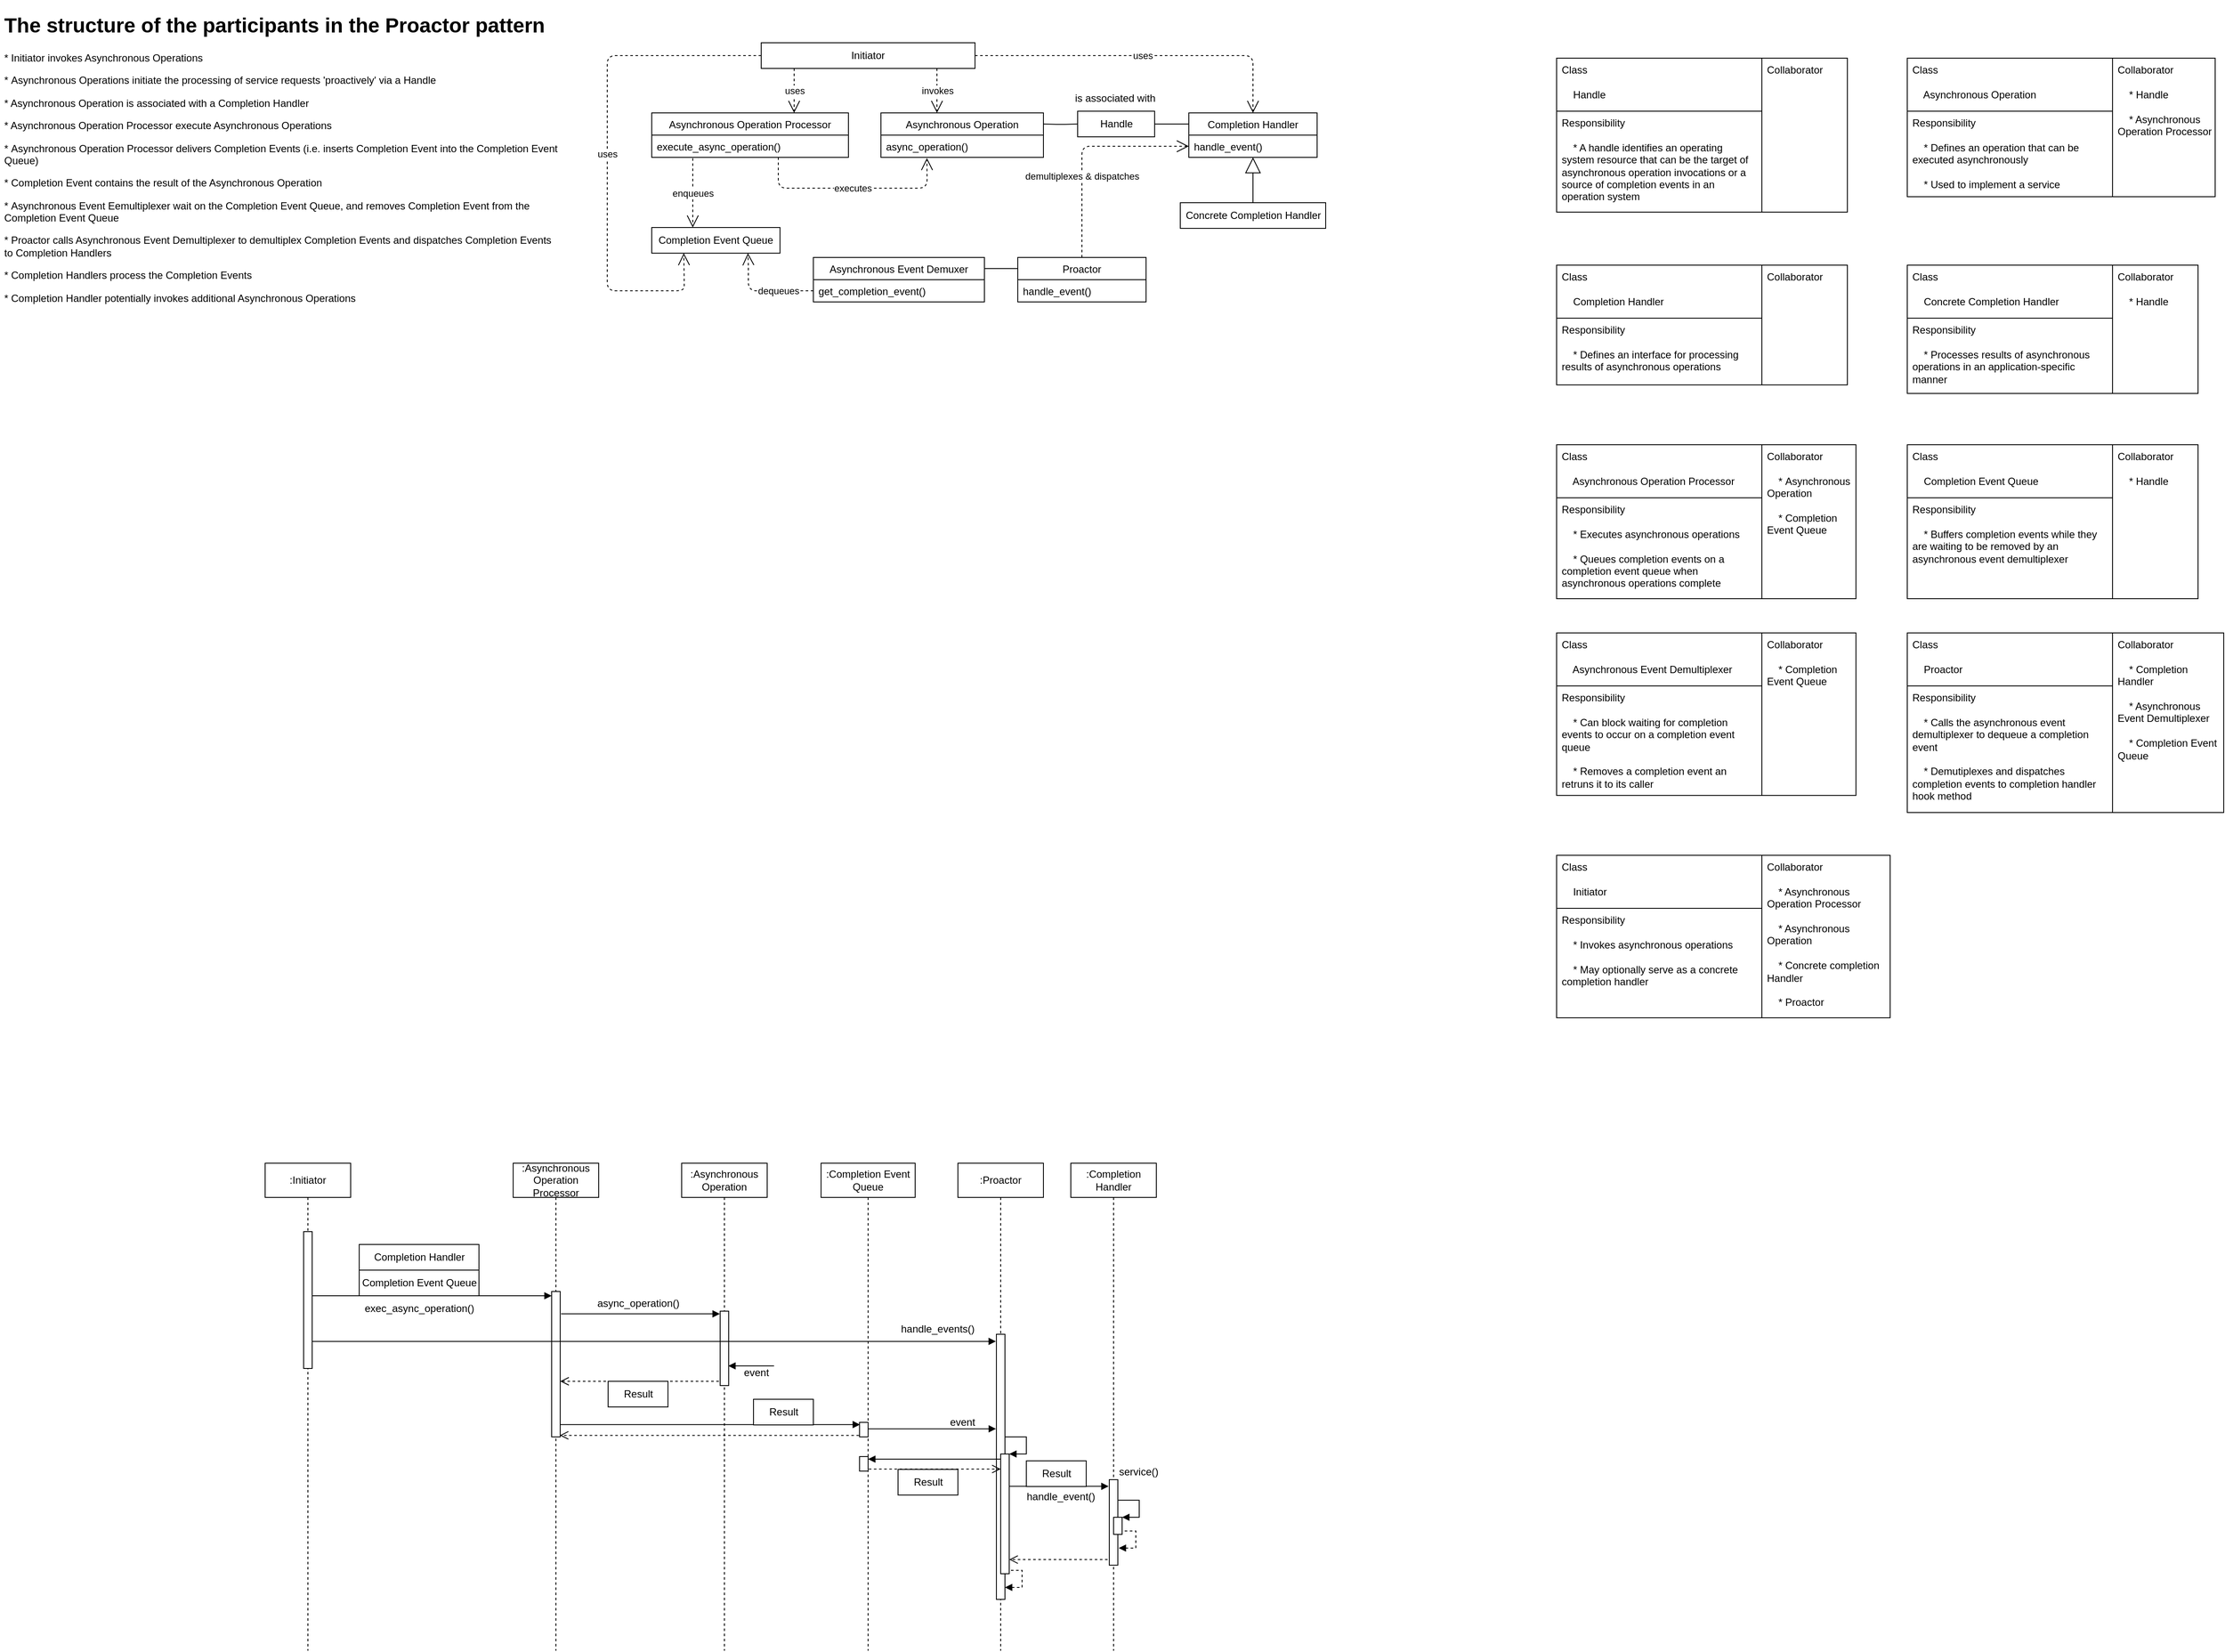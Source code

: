 <mxfile>
    <diagram id="3gRXEbeZebtQ5nvocdyO" name="Page-1">
        <mxGraphModel dx="1955" dy="1015" grid="1" gridSize="10" guides="1" tooltips="1" connect="1" arrows="1" fold="1" page="0" pageScale="1" pageWidth="827" pageHeight="1169" math="0" shadow="0">
            <root>
                <mxCell id="0"/>
                <mxCell id="1" parent="0"/>
                <mxCell id="128" value="" style="edgeStyle=orthogonalEdgeStyle;html=1;align=left;spacingLeft=2;endArrow=block;rounded=0;entryX=1;entryY=0;dashed=1" edge="1" parent="1">
                    <mxGeometry relative="1" as="geometry">
                        <mxPoint x="773" y="1510" as="sourcePoint"/>
                        <Array as="points">
                            <mxPoint x="798" y="1510"/>
                        </Array>
                        <mxPoint x="778" y="1530" as="targetPoint"/>
                    </mxGeometry>
                </mxCell>
                <mxCell id="123" value="" style="edgeStyle=orthogonalEdgeStyle;html=1;align=left;spacingLeft=2;endArrow=block;rounded=0;entryX=1;entryY=0;dashed=1" edge="1" parent="1">
                    <mxGeometry relative="1" as="geometry">
                        <mxPoint x="640" y="1556" as="sourcePoint"/>
                        <Array as="points">
                            <mxPoint x="665" y="1556"/>
                        </Array>
                        <mxPoint x="645" y="1576" as="targetPoint"/>
                    </mxGeometry>
                </mxCell>
                <mxCell id="110" value="" style="html=1;verticalAlign=bottom;endArrow=block;exitX=1.32;exitY=0.447;exitDx=0;exitDy=0;exitPerimeter=0;" edge="1" parent="1">
                    <mxGeometry width="80" relative="1" as="geometry">
                        <mxPoint x="483.2" y="1390.599" as="sourcePoint"/>
                        <mxPoint x="634.5" y="1390.599" as="targetPoint"/>
                    </mxGeometry>
                </mxCell>
                <mxCell id="103" value="" style="html=1;verticalAlign=bottom;endArrow=open;dashed=1;endSize=8;exitX=0.04;exitY=0.66;exitDx=0;exitDy=0;exitPerimeter=0;" edge="1" parent="1">
                    <mxGeometry relative="1" as="geometry">
                        <mxPoint x="480.4" y="1398.2" as="sourcePoint"/>
                        <mxPoint x="124.5" y="1398.2" as="targetPoint"/>
                    </mxGeometry>
                </mxCell>
                <mxCell id="101" value="" style="html=1;verticalAlign=bottom;endArrow=block;exitX=1;exitY=0.959;exitDx=0;exitDy=0;exitPerimeter=0;" edge="1" parent="1">
                    <mxGeometry width="80" relative="1" as="geometry">
                        <mxPoint x="121" y="1385.62" as="sourcePoint"/>
                        <mxPoint x="475.5" y="1385.62" as="targetPoint"/>
                    </mxGeometry>
                </mxCell>
                <mxCell id="98" value="" style="html=1;verticalAlign=bottom;endArrow=open;dashed=1;endSize=8;" edge="1" parent="1">
                    <mxGeometry relative="1" as="geometry">
                        <mxPoint x="316.5" y="1335" as="sourcePoint"/>
                        <mxPoint x="125" y="1335" as="targetPoint"/>
                    </mxGeometry>
                </mxCell>
                <mxCell id="90" value="" style="html=1;verticalAlign=bottom;endArrow=block;" edge="1" parent="1">
                    <mxGeometry x="-0.086" y="-25" width="80" relative="1" as="geometry">
                        <mxPoint x="-170" y="1235" as="sourcePoint"/>
                        <mxPoint x="115" y="1235" as="targetPoint"/>
                        <mxPoint as="offset"/>
                    </mxGeometry>
                </mxCell>
                <mxCell id="2" value="Class&lt;br&gt;&lt;br&gt;&amp;nbsp; &amp;nbsp; Handle" style="html=1;align=left;verticalAlign=top;spacingLeft=4;spacingRight=4;" parent="1" vertex="1">
                    <mxGeometry x="1290" y="-212" width="240" height="62" as="geometry"/>
                </mxCell>
                <mxCell id="3" value="Responsibility&lt;br&gt;&lt;br&gt;&amp;nbsp; &amp;nbsp; * A handle identifies an operating&amp;nbsp;&lt;br&gt;system resource that can be the target of&amp;nbsp;&lt;br&gt;asynchronous operation invocations or a&amp;nbsp;&lt;br&gt;source of completion events in an&amp;nbsp;&lt;br&gt;operation system" style="html=1;align=left;verticalAlign=top;spacingLeft=4;spacingRight=4;" parent="1" vertex="1">
                    <mxGeometry x="1290" y="-150" width="240" height="118" as="geometry"/>
                </mxCell>
                <mxCell id="4" value="Collaborator" style="html=1;align=left;verticalAlign=top;spacingLeft=4;spacingRight=4;" parent="1" vertex="1">
                    <mxGeometry x="1530" y="-212" width="100" height="180" as="geometry"/>
                </mxCell>
                <mxCell id="5" value="Initiator" style="rounded=0;whiteSpace=wrap;html=1;" parent="1" vertex="1">
                    <mxGeometry x="360" y="-230" width="250" height="30" as="geometry"/>
                </mxCell>
                <mxCell id="14" value="Asynchronous Operation Processor" style="swimlane;fontStyle=0;childLayout=stackLayout;horizontal=1;startSize=26;fillColor=none;horizontalStack=0;resizeParent=1;resizeParentMax=0;resizeLast=0;collapsible=1;marginBottom=0;" parent="1" vertex="1">
                    <mxGeometry x="232" y="-148" width="230" height="52" as="geometry">
                        <mxRectangle x="90" y="200" width="70" height="26" as="alternateBounds"/>
                    </mxGeometry>
                </mxCell>
                <mxCell id="15" value="execute_async_operation()" style="text;strokeColor=none;fillColor=none;align=left;verticalAlign=top;spacingLeft=4;spacingRight=4;overflow=hidden;rotatable=0;points=[[0,0.5],[1,0.5]];portConstraint=eastwest;" parent="14" vertex="1">
                    <mxGeometry y="26" width="230" height="26" as="geometry"/>
                </mxCell>
                <mxCell id="18" value="Asynchronous Operation" style="swimlane;fontStyle=0;childLayout=stackLayout;horizontal=1;startSize=26;fillColor=none;horizontalStack=0;resizeParent=1;resizeParentMax=0;resizeLast=0;collapsible=1;marginBottom=0;" parent="1" vertex="1">
                    <mxGeometry x="500" y="-148" width="190" height="52" as="geometry">
                        <mxRectangle x="90" y="200" width="70" height="26" as="alternateBounds"/>
                    </mxGeometry>
                </mxCell>
                <mxCell id="19" value="async_operation()" style="text;strokeColor=none;fillColor=none;align=left;verticalAlign=top;spacingLeft=4;spacingRight=4;overflow=hidden;rotatable=0;points=[[0,0.5],[1,0.5]];portConstraint=eastwest;" parent="18" vertex="1">
                    <mxGeometry y="26" width="190" height="26" as="geometry"/>
                </mxCell>
                <mxCell id="21" value="uses" style="endArrow=open;endSize=12;dashed=1;html=1;exitX=0.25;exitY=1;exitDx=0;exitDy=0;entryX=0.75;entryY=0;entryDx=0;entryDy=0;" parent="1" edge="1">
                    <mxGeometry width="160" relative="1" as="geometry">
                        <mxPoint x="398.5" y="-200" as="sourcePoint"/>
                        <mxPoint x="398.5" y="-148" as="targetPoint"/>
                    </mxGeometry>
                </mxCell>
                <mxCell id="23" value="invokes" style="endArrow=open;endSize=12;dashed=1;html=1;exitX=0.25;exitY=1;exitDx=0;exitDy=0;entryX=0.75;entryY=0;entryDx=0;entryDy=0;" parent="1" edge="1">
                    <mxGeometry width="160" relative="1" as="geometry">
                        <mxPoint x="565.5" y="-200" as="sourcePoint"/>
                        <mxPoint x="565.5" y="-148" as="targetPoint"/>
                    </mxGeometry>
                </mxCell>
                <mxCell id="24" value="executes" style="endArrow=open;endSize=12;dashed=1;html=1;entryX=0.283;entryY=1.031;entryDx=0;entryDy=0;entryPerimeter=0;" parent="1" target="19" edge="1">
                    <mxGeometry width="160" relative="1" as="geometry">
                        <mxPoint x="380" y="-96" as="sourcePoint"/>
                        <mxPoint x="380" y="-6" as="targetPoint"/>
                        <Array as="points">
                            <mxPoint x="380" y="-60"/>
                            <mxPoint x="554" y="-60"/>
                        </Array>
                    </mxGeometry>
                </mxCell>
                <mxCell id="25" value="Completion Event Queue" style="rounded=0;whiteSpace=wrap;html=1;" parent="1" vertex="1">
                    <mxGeometry x="232" y="-14" width="150" height="30" as="geometry"/>
                </mxCell>
                <mxCell id="26" value="enqueues" style="endArrow=open;endSize=12;dashed=1;html=1;" parent="1" edge="1">
                    <mxGeometry width="160" relative="1" as="geometry">
                        <mxPoint x="280" y="-95" as="sourcePoint"/>
                        <mxPoint x="280" y="-14" as="targetPoint"/>
                    </mxGeometry>
                </mxCell>
                <mxCell id="27" value="uses" style="endArrow=open;endSize=12;dashed=1;html=1;exitX=0;exitY=0.5;exitDx=0;exitDy=0;entryX=0.25;entryY=1;entryDx=0;entryDy=0;" parent="1" source="5" target="25" edge="1">
                    <mxGeometry width="160" relative="1" as="geometry">
                        <mxPoint x="150" y="-270" as="sourcePoint"/>
                        <mxPoint x="150" y="-180" as="targetPoint"/>
                        <Array as="points">
                            <mxPoint x="180" y="-215"/>
                            <mxPoint x="180" y="60"/>
                            <mxPoint x="270" y="60"/>
                            <mxPoint x="270" y="50"/>
                        </Array>
                    </mxGeometry>
                </mxCell>
                <mxCell id="28" value="Asynchronous Event Demuxer" style="swimlane;fontStyle=0;childLayout=stackLayout;horizontal=1;startSize=26;fillColor=none;horizontalStack=0;resizeParent=1;resizeParentMax=0;resizeLast=0;collapsible=1;marginBottom=0;" parent="1" vertex="1">
                    <mxGeometry x="421" y="21" width="200" height="52" as="geometry">
                        <mxRectangle x="90" y="200" width="70" height="26" as="alternateBounds"/>
                    </mxGeometry>
                </mxCell>
                <mxCell id="29" value="get_completion_event()" style="text;strokeColor=none;fillColor=none;align=left;verticalAlign=top;spacingLeft=4;spacingRight=4;overflow=hidden;rotatable=0;points=[[0,0.5],[1,0.5]];portConstraint=eastwest;" parent="28" vertex="1">
                    <mxGeometry y="26" width="200" height="26" as="geometry"/>
                </mxCell>
                <mxCell id="30" value="dequeues" style="endArrow=open;endSize=12;dashed=1;html=1;exitX=0;exitY=0.5;exitDx=0;exitDy=0;entryX=0.75;entryY=1;entryDx=0;entryDy=0;" parent="1" source="29" target="25" edge="1">
                    <mxGeometry x="-0.317" width="160" relative="1" as="geometry">
                        <mxPoint x="380" y="30" as="sourcePoint"/>
                        <mxPoint x="380" y="120" as="targetPoint"/>
                        <Array as="points">
                            <mxPoint x="345" y="60"/>
                            <mxPoint x="345" y="40"/>
                            <mxPoint x="345" y="30"/>
                        </Array>
                        <mxPoint as="offset"/>
                    </mxGeometry>
                </mxCell>
                <mxCell id="31" value="Handle" style="html=1;" parent="1" vertex="1">
                    <mxGeometry x="730" y="-150" width="90" height="30" as="geometry"/>
                </mxCell>
                <mxCell id="34" value="" style="endArrow=none;html=1;edgeStyle=orthogonalEdgeStyle;entryX=0;entryY=0.5;entryDx=0;entryDy=0;" parent="1" target="31" edge="1">
                    <mxGeometry relative="1" as="geometry">
                        <mxPoint x="690" y="-135" as="sourcePoint"/>
                        <mxPoint x="580" y="-20" as="targetPoint"/>
                    </mxGeometry>
                </mxCell>
                <mxCell id="39" value="Completion Handler" style="swimlane;fontStyle=0;childLayout=stackLayout;horizontal=1;startSize=26;fillColor=none;horizontalStack=0;resizeParent=1;resizeParentMax=0;resizeLast=0;collapsible=1;marginBottom=0;" parent="1" vertex="1">
                    <mxGeometry x="860" y="-148" width="150" height="52" as="geometry">
                        <mxRectangle x="90" y="200" width="70" height="26" as="alternateBounds"/>
                    </mxGeometry>
                </mxCell>
                <mxCell id="40" value="handle_event()" style="text;strokeColor=none;fillColor=none;align=left;verticalAlign=top;spacingLeft=4;spacingRight=4;overflow=hidden;rotatable=0;points=[[0,0.5],[1,0.5]];portConstraint=eastwest;" parent="39" vertex="1">
                    <mxGeometry y="26" width="150" height="26" as="geometry"/>
                </mxCell>
                <mxCell id="41" value="" style="endArrow=none;html=1;edgeStyle=orthogonalEdgeStyle;entryX=0;entryY=0.25;entryDx=0;entryDy=0;exitX=1;exitY=0.5;exitDx=0;exitDy=0;" parent="1" source="31" target="39" edge="1">
                    <mxGeometry relative="1" as="geometry">
                        <mxPoint x="830" y="-135" as="sourcePoint"/>
                        <mxPoint x="750" y="-125" as="targetPoint"/>
                    </mxGeometry>
                </mxCell>
                <mxCell id="42" value="Concrete Completion Handler" style="html=1;" parent="1" vertex="1">
                    <mxGeometry x="850" y="-43" width="170" height="30" as="geometry"/>
                </mxCell>
                <mxCell id="43" value="Proactor" style="swimlane;fontStyle=0;childLayout=stackLayout;horizontal=1;startSize=26;fillColor=none;horizontalStack=0;resizeParent=1;resizeParentMax=0;resizeLast=0;collapsible=1;marginBottom=0;" parent="1" vertex="1">
                    <mxGeometry x="660" y="21" width="150" height="52" as="geometry">
                        <mxRectangle x="90" y="200" width="70" height="26" as="alternateBounds"/>
                    </mxGeometry>
                </mxCell>
                <mxCell id="44" value="handle_event()" style="text;strokeColor=none;fillColor=none;align=left;verticalAlign=top;spacingLeft=4;spacingRight=4;overflow=hidden;rotatable=0;points=[[0,0.5],[1,0.5]];portConstraint=eastwest;" parent="43" vertex="1">
                    <mxGeometry y="26" width="150" height="26" as="geometry"/>
                </mxCell>
                <mxCell id="45" value="" style="endArrow=none;html=1;edgeStyle=orthogonalEdgeStyle;exitX=1;exitY=0.25;exitDx=0;exitDy=0;" parent="1" source="28" edge="1">
                    <mxGeometry relative="1" as="geometry">
                        <mxPoint x="700" y="-125" as="sourcePoint"/>
                        <mxPoint x="660" y="34" as="targetPoint"/>
                    </mxGeometry>
                </mxCell>
                <mxCell id="47" value="is associated with" style="text;html=1;strokeColor=none;fillColor=none;align=center;verticalAlign=middle;whiteSpace=wrap;rounded=0;" parent="1" vertex="1">
                    <mxGeometry x="721" y="-175" width="106" height="20" as="geometry"/>
                </mxCell>
                <mxCell id="48" value="demultiplexes &amp;amp; dispatches" style="endArrow=open;endSize=12;dashed=1;html=1;entryX=0;entryY=0.5;entryDx=0;entryDy=0;exitX=0.5;exitY=0;exitDx=0;exitDy=0;" parent="1" source="43" target="40" edge="1">
                    <mxGeometry x="-0.253" width="160" relative="1" as="geometry">
                        <mxPoint x="734.5" y="-80" as="sourcePoint"/>
                        <mxPoint x="860" y="-123" as="targetPoint"/>
                        <Array as="points">
                            <mxPoint x="735" y="-109"/>
                        </Array>
                        <mxPoint as="offset"/>
                    </mxGeometry>
                </mxCell>
                <mxCell id="50" value="" style="endArrow=block;endSize=16;endFill=0;html=1;exitX=0.5;exitY=0;exitDx=0;exitDy=0;" parent="1" source="42" target="40" edge="1">
                    <mxGeometry x="-0.358" y="-45" width="160" relative="1" as="geometry">
                        <mxPoint x="920" y="60" as="sourcePoint"/>
                        <mxPoint x="1080" y="60" as="targetPoint"/>
                        <mxPoint as="offset"/>
                    </mxGeometry>
                </mxCell>
                <mxCell id="51" value="uses" style="endArrow=open;endSize=12;dashed=1;html=1;exitX=1;exitY=0.5;exitDx=0;exitDy=0;entryX=0.5;entryY=0;entryDx=0;entryDy=0;" parent="1" source="5" target="39" edge="1">
                    <mxGeometry width="160" relative="1" as="geometry">
                        <mxPoint x="150" y="-270" as="sourcePoint"/>
                        <mxPoint x="150" y="-180" as="targetPoint"/>
                        <Array as="points">
                            <mxPoint x="935" y="-215"/>
                        </Array>
                    </mxGeometry>
                </mxCell>
                <mxCell id="52" value="Class&lt;br&gt;&lt;br&gt;&amp;nbsp; &amp;nbsp; Asynchronous Operation" style="html=1;align=left;verticalAlign=top;spacingLeft=4;spacingRight=4;" parent="1" vertex="1">
                    <mxGeometry x="1700" y="-212" width="240" height="62" as="geometry"/>
                </mxCell>
                <mxCell id="53" value="Responsibility&lt;br&gt;&lt;br&gt;&amp;nbsp; &amp;nbsp; * Defines an operation that can be&amp;nbsp;&lt;br&gt;executed asynchronously&lt;br&gt;&lt;br&gt;&amp;nbsp; &amp;nbsp; * Used to implement a service" style="html=1;align=left;verticalAlign=top;spacingLeft=4;spacingRight=4;" parent="1" vertex="1">
                    <mxGeometry x="1700" y="-150" width="240" height="100" as="geometry"/>
                </mxCell>
                <mxCell id="54" value="Collaborator&lt;br&gt;&lt;br&gt;&amp;nbsp; &amp;nbsp; * Handle&lt;br&gt;&lt;br&gt;&amp;nbsp; &amp;nbsp; * Asynchronous&amp;nbsp;&lt;br&gt;Operation Processor" style="html=1;align=left;verticalAlign=top;spacingLeft=4;spacingRight=4;" parent="1" vertex="1">
                    <mxGeometry x="1940" y="-212" width="120" height="162" as="geometry"/>
                </mxCell>
                <mxCell id="55" value="Class&lt;br&gt;&lt;br&gt;&amp;nbsp; &amp;nbsp; Completion Handler" style="html=1;align=left;verticalAlign=top;spacingLeft=4;spacingRight=4;" parent="1" vertex="1">
                    <mxGeometry x="1290" y="30" width="240" height="62" as="geometry"/>
                </mxCell>
                <mxCell id="56" value="Responsibility&lt;br&gt;&lt;br&gt;&amp;nbsp; &amp;nbsp; * Defines an interface for processing&amp;nbsp;&lt;br&gt;results of asynchronous operations" style="html=1;align=left;verticalAlign=top;spacingLeft=4;spacingRight=4;" parent="1" vertex="1">
                    <mxGeometry x="1290" y="92" width="240" height="78" as="geometry"/>
                </mxCell>
                <mxCell id="57" value="Collaborator" style="html=1;align=left;verticalAlign=top;spacingLeft=4;spacingRight=4;" parent="1" vertex="1">
                    <mxGeometry x="1530" y="30" width="100" height="140" as="geometry"/>
                </mxCell>
                <mxCell id="58" value="Class&lt;br&gt;&lt;br&gt;&amp;nbsp; &amp;nbsp; Concrete Completion Handler" style="html=1;align=left;verticalAlign=top;spacingLeft=4;spacingRight=4;" parent="1" vertex="1">
                    <mxGeometry x="1700" y="30" width="240" height="62" as="geometry"/>
                </mxCell>
                <mxCell id="59" value="Responsibility&lt;br&gt;&lt;br&gt;&amp;nbsp; &amp;nbsp; * Processes results of asynchronous&amp;nbsp;&lt;br&gt;operations in an application-specific &lt;br&gt;manner" style="html=1;align=left;verticalAlign=top;spacingLeft=4;spacingRight=4;" parent="1" vertex="1">
                    <mxGeometry x="1700" y="92" width="240" height="88" as="geometry"/>
                </mxCell>
                <mxCell id="60" value="Collaborator&lt;br&gt;&lt;br&gt;&amp;nbsp; &amp;nbsp; * Handle" style="html=1;align=left;verticalAlign=top;spacingLeft=4;spacingRight=4;" parent="1" vertex="1">
                    <mxGeometry x="1940" y="30" width="100" height="150" as="geometry"/>
                </mxCell>
                <mxCell id="61" value="Class&lt;br&gt;&lt;br&gt;&amp;nbsp; &amp;nbsp; Asynchronous Operation Processor" style="html=1;align=left;verticalAlign=top;spacingLeft=4;spacingRight=4;" parent="1" vertex="1">
                    <mxGeometry x="1290" y="240" width="240" height="62" as="geometry"/>
                </mxCell>
                <mxCell id="62" value="Responsibility&lt;br&gt;&lt;br&gt;&amp;nbsp; &amp;nbsp; *&amp;nbsp;Executes asynchronous operations&lt;br&gt;&lt;br&gt;&amp;nbsp; &amp;nbsp; * Queues completion events on a&lt;br&gt;completion event queue when&lt;br&gt;asynchronous operations complete" style="html=1;align=left;verticalAlign=top;spacingLeft=4;spacingRight=4;" parent="1" vertex="1">
                    <mxGeometry x="1290" y="302" width="240" height="118" as="geometry"/>
                </mxCell>
                <mxCell id="63" value="Collaborator&lt;br&gt;&lt;br&gt;&amp;nbsp; &amp;nbsp; *&amp;nbsp;Asynchronous&lt;br&gt;Operation&lt;br&gt;&lt;br&gt;&amp;nbsp; &amp;nbsp; * Completion&lt;br&gt;Event Queue" style="html=1;align=left;verticalAlign=top;spacingLeft=4;spacingRight=4;" parent="1" vertex="1">
                    <mxGeometry x="1530" y="240" width="110" height="180" as="geometry"/>
                </mxCell>
                <mxCell id="64" value="&lt;h1&gt;The structure of the participants in the Proactor pattern&lt;/h1&gt;&lt;p&gt;&lt;span&gt;*&amp;nbsp;Initiator invokes Asynchronous Operations&lt;/span&gt;&lt;/p&gt;&lt;p&gt;*&amp;nbsp;Asynchronous Operations initiate the processing of service requests 'proactively' via a Handle&lt;/p&gt;&lt;p&gt;* Asynchronous Operation is associated with a Completion Handler&lt;/p&gt;&lt;p&gt;* Asynchronous Operation Processor execute Asynchronous Operations&lt;/p&gt;&lt;p&gt;*&amp;nbsp;Asynchronous Operation Processor&amp;nbsp;delivers Completion Events (i.e. inserts Completion Event into the Completion Event Queue)&lt;/p&gt;&lt;p&gt;* Completion Event contains the result of the Asynchronous Operation&lt;br&gt;&lt;/p&gt;&lt;p&gt;*&amp;nbsp;Asynchronous Event Eemultiplexer wait on the Completion Event Queue, and removes Completion Event from the Completion Event Queue&lt;/p&gt;&lt;p&gt;* Proactor calls Asynchronous Event Demultiplexer to demultiplex Completion Events and dispatches Completion Events to Completion Handlers&lt;br&gt;&lt;/p&gt;&lt;p&gt;* Completion Handlers process the Completion Events&lt;br&gt;&lt;/p&gt;&lt;p&gt;*&amp;nbsp;Completion Handler potentially invokes additional Asynchronous Operations&lt;br&gt;&lt;/p&gt;&lt;p&gt;&lt;br&gt;&lt;/p&gt;&lt;p&gt;&lt;br&gt;&lt;/p&gt;" style="text;html=1;strokeColor=none;fillColor=none;spacing=5;spacingTop=-20;whiteSpace=wrap;overflow=hidden;rounded=0;" parent="1" vertex="1">
                    <mxGeometry x="-530" y="-270" width="660" height="379.25" as="geometry"/>
                </mxCell>
                <mxCell id="65" value="Class&lt;br&gt;&lt;br&gt;&amp;nbsp; &amp;nbsp; Completion Event Queue" style="html=1;align=left;verticalAlign=top;spacingLeft=4;spacingRight=4;" parent="1" vertex="1">
                    <mxGeometry x="1700" y="240" width="240" height="62" as="geometry"/>
                </mxCell>
                <mxCell id="66" value="Responsibility&lt;br&gt;&lt;br&gt;&amp;nbsp; &amp;nbsp; * Buffers completion events while they&lt;br&gt;are waiting to be removed by an&lt;br&gt;asynchronous event demultiplexer" style="html=1;align=left;verticalAlign=top;spacingLeft=4;spacingRight=4;" parent="1" vertex="1">
                    <mxGeometry x="1700" y="302" width="240" height="118" as="geometry"/>
                </mxCell>
                <mxCell id="67" value="Collaborator&lt;br&gt;&lt;br&gt;&amp;nbsp; &amp;nbsp; * Handle" style="html=1;align=left;verticalAlign=top;spacingLeft=4;spacingRight=4;" parent="1" vertex="1">
                    <mxGeometry x="1940" y="240" width="100" height="180" as="geometry"/>
                </mxCell>
                <mxCell id="68" value="Class&lt;br&gt;&lt;br&gt;&amp;nbsp; &amp;nbsp; Asynchronous Event Demultiplexer" style="html=1;align=left;verticalAlign=top;spacingLeft=4;spacingRight=4;" parent="1" vertex="1">
                    <mxGeometry x="1290" y="460" width="240" height="62" as="geometry"/>
                </mxCell>
                <mxCell id="69" value="Responsibility&lt;br&gt;&lt;br&gt;&amp;nbsp; &amp;nbsp; * Can block waiting for completion&lt;br&gt;events to occur on a completion event&lt;br&gt;queue&lt;br&gt;&lt;br&gt;&amp;nbsp; &amp;nbsp; * Removes a completion event an&lt;br&gt;retruns it to its caller" style="html=1;align=left;verticalAlign=top;spacingLeft=4;spacingRight=4;" parent="1" vertex="1">
                    <mxGeometry x="1290" y="522" width="240" height="128" as="geometry"/>
                </mxCell>
                <mxCell id="70" value="Collaborator&lt;br&gt;&lt;br&gt;&amp;nbsp; &amp;nbsp; * Completion&lt;br&gt;Event Queue" style="html=1;align=left;verticalAlign=top;spacingLeft=4;spacingRight=4;" parent="1" vertex="1">
                    <mxGeometry x="1530" y="460" width="110" height="190" as="geometry"/>
                </mxCell>
                <mxCell id="71" value="Class&lt;br&gt;&lt;br&gt;&amp;nbsp; &amp;nbsp; Proactor" style="html=1;align=left;verticalAlign=top;spacingLeft=4;spacingRight=4;" parent="1" vertex="1">
                    <mxGeometry x="1700" y="460" width="240" height="62" as="geometry"/>
                </mxCell>
                <mxCell id="72" value="Responsibility&lt;br&gt;&lt;br&gt;&amp;nbsp; &amp;nbsp; * Calls the asynchronous event&lt;br&gt;demultiplexer to dequeue a completion&lt;br&gt;event&lt;br&gt;&lt;br&gt;&amp;nbsp; &amp;nbsp; * Demutiplexes and dispatches&lt;br&gt;completion events to completion handler&lt;br&gt;hook method" style="html=1;align=left;verticalAlign=top;spacingLeft=4;spacingRight=4;" parent="1" vertex="1">
                    <mxGeometry x="1700" y="522" width="240" height="148" as="geometry"/>
                </mxCell>
                <mxCell id="73" value="Collaborator&lt;br&gt;&lt;br&gt;&amp;nbsp; &amp;nbsp; * Completion&lt;br&gt;Handler&lt;br&gt;&lt;br&gt;&amp;nbsp; &amp;nbsp; * Asynchronous&lt;br&gt;Event Demultiplexer&lt;br&gt;&lt;br&gt;&amp;nbsp; &amp;nbsp; * Completion Event&lt;br&gt;Queue" style="html=1;align=left;verticalAlign=top;spacingLeft=4;spacingRight=4;" parent="1" vertex="1">
                    <mxGeometry x="1940" y="460" width="130" height="210" as="geometry"/>
                </mxCell>
                <mxCell id="74" value="Class&lt;br&gt;&lt;br&gt;&amp;nbsp; &amp;nbsp; Initiator" style="html=1;align=left;verticalAlign=top;spacingLeft=4;spacingRight=4;" parent="1" vertex="1">
                    <mxGeometry x="1290" y="720" width="240" height="62" as="geometry"/>
                </mxCell>
                <mxCell id="75" value="Responsibility&lt;br&gt;&lt;br&gt;&amp;nbsp; &amp;nbsp; * Invokes asynchronous operations&lt;br&gt;&lt;br&gt;&amp;nbsp; &amp;nbsp; * May optionally serve as a concrete&lt;br&gt;completion handler" style="html=1;align=left;verticalAlign=top;spacingLeft=4;spacingRight=4;" parent="1" vertex="1">
                    <mxGeometry x="1290" y="782" width="240" height="128" as="geometry"/>
                </mxCell>
                <mxCell id="76" value="Collaborator&lt;br&gt;&lt;br&gt;&amp;nbsp; &amp;nbsp; * Asynchronous&lt;br&gt;Operation Processor&lt;br&gt;&lt;br&gt;&amp;nbsp; &amp;nbsp; * Asynchronous&lt;br&gt;Operation&lt;br&gt;&lt;br&gt;&amp;nbsp; &amp;nbsp; * Concrete completion&lt;br&gt;Handler&lt;br&gt;&lt;br&gt;&amp;nbsp; &amp;nbsp; * Proactor" style="html=1;align=left;verticalAlign=top;spacingLeft=4;spacingRight=4;" parent="1" vertex="1">
                    <mxGeometry x="1530" y="720" width="150" height="190" as="geometry"/>
                </mxCell>
                <mxCell id="78" value=":Initiator" style="shape=umlLifeline;perimeter=lifelinePerimeter;whiteSpace=wrap;html=1;container=1;collapsible=0;recursiveResize=0;outlineConnect=0;" vertex="1" parent="1">
                    <mxGeometry x="-220" y="1080" width="100" height="570" as="geometry"/>
                </mxCell>
                <mxCell id="86" value="" style="html=1;points=[];perimeter=orthogonalPerimeter;" vertex="1" parent="78">
                    <mxGeometry x="45" y="80" width="10" height="160" as="geometry"/>
                </mxCell>
                <mxCell id="80" value=":Completion Handler" style="shape=umlLifeline;perimeter=lifelinePerimeter;whiteSpace=wrap;html=1;container=1;collapsible=0;recursiveResize=0;outlineConnect=0;" vertex="1" parent="1">
                    <mxGeometry x="722" y="1080" width="100" height="570" as="geometry"/>
                </mxCell>
                <mxCell id="117" value="" style="html=1;points=[];perimeter=orthogonalPerimeter;" vertex="1" parent="80">
                    <mxGeometry x="45" y="370" width="10" height="100" as="geometry"/>
                </mxCell>
                <mxCell id="125" value="" style="html=1;points=[];perimeter=orthogonalPerimeter;" vertex="1" parent="80">
                    <mxGeometry x="50" y="414" width="10" height="20" as="geometry"/>
                </mxCell>
                <mxCell id="126" value="" style="edgeStyle=orthogonalEdgeStyle;html=1;align=left;spacingLeft=2;endArrow=block;rounded=0;entryX=1;entryY=0;" edge="1" target="125" parent="80">
                    <mxGeometry relative="1" as="geometry">
                        <mxPoint x="55" y="394" as="sourcePoint"/>
                        <Array as="points">
                            <mxPoint x="80" y="394"/>
                        </Array>
                    </mxGeometry>
                </mxCell>
                <mxCell id="81" value=":Proactor" style="shape=umlLifeline;perimeter=lifelinePerimeter;whiteSpace=wrap;html=1;container=1;collapsible=0;recursiveResize=0;outlineConnect=0;" vertex="1" parent="1">
                    <mxGeometry x="590" y="1080" width="100" height="570" as="geometry"/>
                </mxCell>
                <mxCell id="105" value="" style="html=1;points=[];perimeter=orthogonalPerimeter;" vertex="1" parent="81">
                    <mxGeometry x="45" y="200" width="10" height="310" as="geometry"/>
                </mxCell>
                <mxCell id="112" value="" style="html=1;points=[];perimeter=orthogonalPerimeter;" vertex="1" parent="81">
                    <mxGeometry x="50" y="340" width="10" height="140" as="geometry"/>
                </mxCell>
                <mxCell id="113" value="" style="edgeStyle=orthogonalEdgeStyle;html=1;align=left;spacingLeft=2;endArrow=block;rounded=0;entryX=1;entryY=0;" edge="1" target="112" parent="81">
                    <mxGeometry relative="1" as="geometry">
                        <mxPoint x="55" y="320" as="sourcePoint"/>
                        <Array as="points">
                            <mxPoint x="80" y="320"/>
                        </Array>
                    </mxGeometry>
                </mxCell>
                <mxCell id="82" value=":Asynchronous Operation" style="shape=umlLifeline;perimeter=lifelinePerimeter;whiteSpace=wrap;html=1;container=1;collapsible=0;recursiveResize=0;outlineConnect=0;" vertex="1" parent="1">
                    <mxGeometry x="267" y="1080" width="100" height="570" as="geometry"/>
                </mxCell>
                <mxCell id="94" value="" style="html=1;points=[];perimeter=orthogonalPerimeter;" vertex="1" parent="82">
                    <mxGeometry x="45" y="173" width="10" height="87" as="geometry"/>
                </mxCell>
                <mxCell id="107" value="" style="html=1;verticalAlign=bottom;endArrow=block;" edge="1" parent="82">
                    <mxGeometry width="80" relative="1" as="geometry">
                        <mxPoint x="108" y="237" as="sourcePoint"/>
                        <mxPoint x="54.5" y="237" as="targetPoint"/>
                    </mxGeometry>
                </mxCell>
                <mxCell id="83" value=":Asynchronous Operation Processor" style="shape=umlLifeline;perimeter=lifelinePerimeter;whiteSpace=wrap;html=1;container=1;collapsible=0;recursiveResize=0;outlineConnect=0;" vertex="1" parent="1">
                    <mxGeometry x="70" y="1080" width="100" height="570" as="geometry"/>
                </mxCell>
                <mxCell id="87" value="" style="html=1;points=[];perimeter=orthogonalPerimeter;" vertex="1" parent="83">
                    <mxGeometry x="45" y="150" width="10" height="170" as="geometry"/>
                </mxCell>
                <mxCell id="84" value=":Completion Event Queue" style="shape=umlLifeline;perimeter=lifelinePerimeter;whiteSpace=wrap;html=1;container=1;collapsible=0;recursiveResize=0;outlineConnect=0;" vertex="1" parent="1">
                    <mxGeometry x="430" y="1080" width="110" height="570" as="geometry"/>
                </mxCell>
                <mxCell id="100" value="" style="html=1;points=[];perimeter=orthogonalPerimeter;" vertex="1" parent="84">
                    <mxGeometry x="45" y="303" width="10" height="17" as="geometry"/>
                </mxCell>
                <mxCell id="104" value="" style="html=1;points=[];perimeter=orthogonalPerimeter;" vertex="1" parent="84">
                    <mxGeometry x="45" y="343" width="10" height="17" as="geometry"/>
                </mxCell>
                <mxCell id="91" value="Completion Handler" style="html=1;" vertex="1" parent="1">
                    <mxGeometry x="-110" y="1175" width="140" height="30" as="geometry"/>
                </mxCell>
                <mxCell id="92" value="Completion Event Queue" style="html=1;" vertex="1" parent="1">
                    <mxGeometry x="-110" y="1205" width="140" height="30" as="geometry"/>
                </mxCell>
                <mxCell id="93" value="exec_async_operation()" style="text;html=1;align=center;verticalAlign=middle;resizable=0;points=[];autosize=1;" vertex="1" parent="1">
                    <mxGeometry x="-110" y="1240" width="140" height="20" as="geometry"/>
                </mxCell>
                <mxCell id="95" value="async_operation()" style="text;html=1;align=center;verticalAlign=middle;resizable=0;points=[];autosize=1;" vertex="1" parent="1">
                    <mxGeometry x="161" y="1234" width="110" height="20" as="geometry"/>
                </mxCell>
                <mxCell id="96" value="" style="html=1;verticalAlign=bottom;endArrow=block;entryX=-0.34;entryY=0.152;entryDx=0;entryDy=0;entryPerimeter=0;" edge="1" parent="1">
                    <mxGeometry width="80" relative="1" as="geometry">
                        <mxPoint x="126" y="1256.16" as="sourcePoint"/>
                        <mxPoint x="311.6" y="1256.16" as="targetPoint"/>
                    </mxGeometry>
                </mxCell>
                <mxCell id="99" value="Result" style="html=1;" vertex="1" parent="1">
                    <mxGeometry x="181" y="1335" width="70" height="30" as="geometry"/>
                </mxCell>
                <mxCell id="102" value="Result" style="html=1;" vertex="1" parent="1">
                    <mxGeometry x="351" y="1356" width="70" height="30" as="geometry"/>
                </mxCell>
                <mxCell id="106" value="" style="html=1;verticalAlign=bottom;endArrow=block;entryX=-0.36;entryY=-0.002;entryDx=0;entryDy=0;entryPerimeter=0;" edge="1" parent="1" source="86">
                    <mxGeometry width="80" relative="1" as="geometry">
                        <mxPoint x="-160" y="1288" as="sourcePoint"/>
                        <mxPoint x="634.4" y="1288.36" as="targetPoint"/>
                    </mxGeometry>
                </mxCell>
                <mxCell id="108" value="event" style="text;html=1;align=center;verticalAlign=middle;resizable=0;points=[];autosize=1;" vertex="1" parent="1">
                    <mxGeometry x="329" y="1315" width="50" height="20" as="geometry"/>
                </mxCell>
                <mxCell id="109" value="handle_events()" style="text;html=1;align=center;verticalAlign=middle;resizable=0;points=[];autosize=1;" vertex="1" parent="1">
                    <mxGeometry x="516" y="1264" width="100" height="20" as="geometry"/>
                </mxCell>
                <mxCell id="111" value="event" style="text;html=1;align=center;verticalAlign=middle;resizable=0;points=[];autosize=1;" vertex="1" parent="1">
                    <mxGeometry x="570" y="1373" width="50" height="20" as="geometry"/>
                </mxCell>
                <mxCell id="114" value="" style="html=1;verticalAlign=bottom;endArrow=block;" edge="1" parent="1">
                    <mxGeometry width="80" relative="1" as="geometry">
                        <mxPoint x="640" y="1426" as="sourcePoint"/>
                        <mxPoint x="485" y="1426" as="targetPoint"/>
                    </mxGeometry>
                </mxCell>
                <mxCell id="115" value="" style="html=1;verticalAlign=bottom;endArrow=open;dashed=1;endSize=8;exitX=1.08;exitY=1.153;exitDx=0;exitDy=0;exitPerimeter=0;" edge="1" parent="1">
                    <mxGeometry relative="1" as="geometry">
                        <mxPoint x="485.8" y="1437.601" as="sourcePoint"/>
                        <mxPoint x="640" y="1437.601" as="targetPoint"/>
                    </mxGeometry>
                </mxCell>
                <mxCell id="116" value="Result" style="html=1;" vertex="1" parent="1">
                    <mxGeometry x="520" y="1438" width="70" height="30" as="geometry"/>
                </mxCell>
                <mxCell id="118" value="" style="html=1;verticalAlign=bottom;endArrow=block;entryX=-0.08;entryY=0.078;entryDx=0;entryDy=0;entryPerimeter=0;" edge="1" parent="1" source="112" target="117">
                    <mxGeometry width="80" relative="1" as="geometry">
                        <mxPoint x="710" y="1460" as="sourcePoint"/>
                        <mxPoint x="790" y="1460" as="targetPoint"/>
                    </mxGeometry>
                </mxCell>
                <mxCell id="119" value="handle_event()" style="text;html=1;align=center;verticalAlign=middle;resizable=0;points=[];autosize=1;" vertex="1" parent="1">
                    <mxGeometry x="660" y="1460" width="100" height="20" as="geometry"/>
                </mxCell>
                <mxCell id="121" value="Result" style="html=1;" vertex="1" parent="1">
                    <mxGeometry x="670" y="1428" width="70" height="30" as="geometry"/>
                </mxCell>
                <mxCell id="127" value="service()" style="text;html=1;align=center;verticalAlign=middle;resizable=0;points=[];autosize=1;" vertex="1" parent="1">
                    <mxGeometry x="771" y="1431" width="60" height="20" as="geometry"/>
                </mxCell>
                <mxCell id="129" value="" style="html=1;verticalAlign=bottom;endArrow=open;dashed=1;endSize=8;exitX=-0.2;exitY=0.949;exitDx=0;exitDy=0;exitPerimeter=0;" edge="1" parent="1">
                    <mxGeometry relative="1" as="geometry">
                        <mxPoint x="765" y="1543.41" as="sourcePoint"/>
                        <mxPoint x="650" y="1543.41" as="targetPoint"/>
                    </mxGeometry>
                </mxCell>
            </root>
        </mxGraphModel>
    </diagram>
</mxfile>